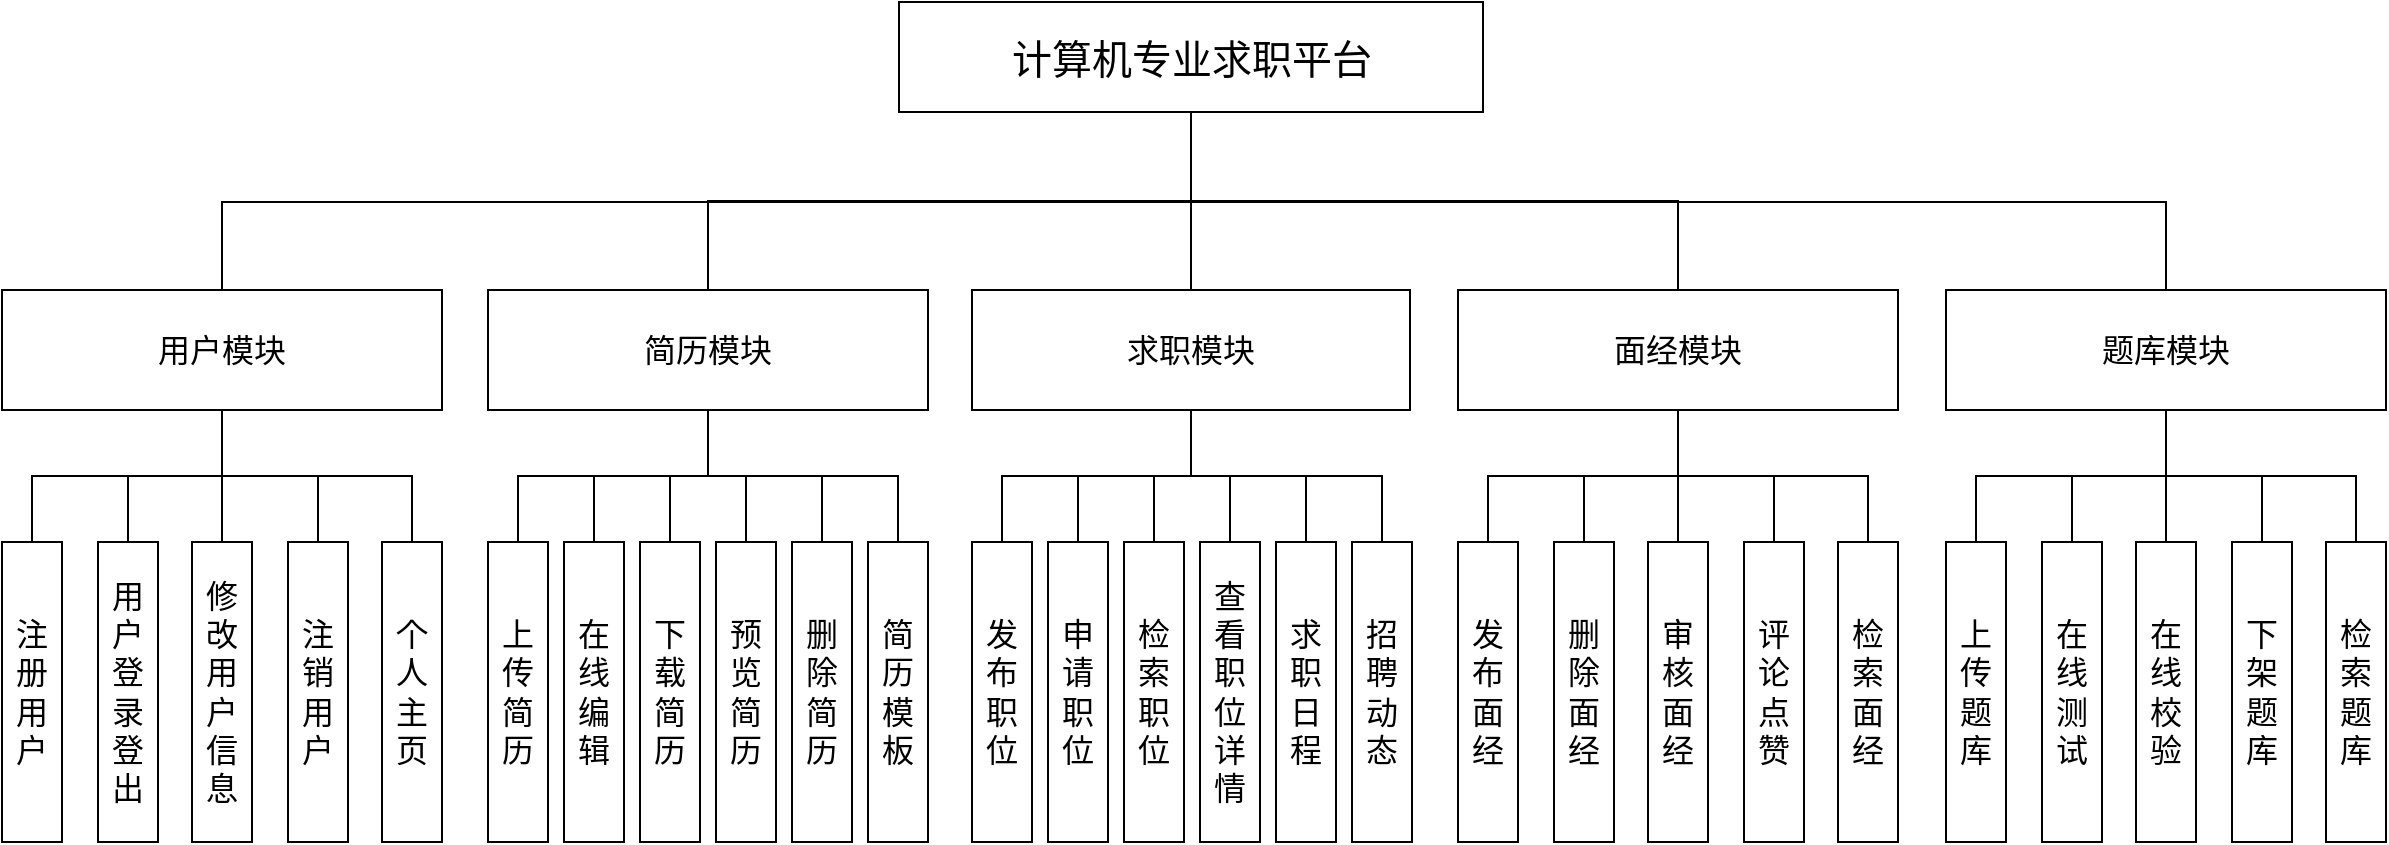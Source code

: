<mxfile version="24.2.2" type="github">
  <diagram name="第 1 页" id="hJ7yOUJo5qe-cg5y7-lt">
    <mxGraphModel dx="1747" dy="1074" grid="0" gridSize="10" guides="1" tooltips="1" connect="1" arrows="1" fold="1" page="0" pageScale="1" pageWidth="827" pageHeight="1169" math="0" shadow="0">
      <root>
        <mxCell id="0" />
        <mxCell id="1" parent="0" />
        <mxCell id="xK2FCAFTBLybnSxu_BJu-48" style="edgeStyle=orthogonalEdgeStyle;rounded=0;orthogonalLoop=1;jettySize=auto;html=1;endArrow=none;endFill=0;" edge="1" parent="1" source="xK2FCAFTBLybnSxu_BJu-1" target="xK2FCAFTBLybnSxu_BJu-40">
          <mxGeometry relative="1" as="geometry" />
        </mxCell>
        <mxCell id="xK2FCAFTBLybnSxu_BJu-49" style="edgeStyle=orthogonalEdgeStyle;rounded=0;orthogonalLoop=1;jettySize=auto;html=1;endArrow=none;endFill=0;" edge="1" parent="1" source="xK2FCAFTBLybnSxu_BJu-1" target="xK2FCAFTBLybnSxu_BJu-11">
          <mxGeometry relative="1" as="geometry" />
        </mxCell>
        <mxCell id="xK2FCAFTBLybnSxu_BJu-50" style="edgeStyle=orthogonalEdgeStyle;rounded=0;orthogonalLoop=1;jettySize=auto;html=1;endArrow=none;endFill=0;" edge="1" parent="1" source="xK2FCAFTBLybnSxu_BJu-1" target="xK2FCAFTBLybnSxu_BJu-19">
          <mxGeometry relative="1" as="geometry" />
        </mxCell>
        <mxCell id="xK2FCAFTBLybnSxu_BJu-51" style="edgeStyle=orthogonalEdgeStyle;rounded=0;orthogonalLoop=1;jettySize=auto;html=1;endArrow=none;endFill=0;" edge="1" parent="1" source="xK2FCAFTBLybnSxu_BJu-1" target="xK2FCAFTBLybnSxu_BJu-18">
          <mxGeometry relative="1" as="geometry">
            <Array as="points">
              <mxPoint x="535" y="96" />
              <mxPoint x="1022" y="96" />
            </Array>
          </mxGeometry>
        </mxCell>
        <mxCell id="xK2FCAFTBLybnSxu_BJu-52" style="edgeStyle=orthogonalEdgeStyle;rounded=0;orthogonalLoop=1;jettySize=auto;html=1;endArrow=none;endFill=0;" edge="1" parent="1" source="xK2FCAFTBLybnSxu_BJu-1" target="xK2FCAFTBLybnSxu_BJu-3">
          <mxGeometry relative="1" as="geometry">
            <Array as="points">
              <mxPoint x="535" y="96" />
              <mxPoint x="50" y="96" />
            </Array>
          </mxGeometry>
        </mxCell>
        <mxCell id="xK2FCAFTBLybnSxu_BJu-1" value="&lt;font style=&quot;font-size: 20px;&quot;&gt;计算机专业求职平台&lt;/font&gt;" style="rounded=0;whiteSpace=wrap;html=1;" vertex="1" parent="1">
          <mxGeometry x="388.5" y="-4" width="292" height="55" as="geometry" />
        </mxCell>
        <mxCell id="xK2FCAFTBLybnSxu_BJu-68" style="edgeStyle=orthogonalEdgeStyle;rounded=0;orthogonalLoop=1;jettySize=auto;html=1;endArrow=none;endFill=0;" edge="1" parent="1" source="xK2FCAFTBLybnSxu_BJu-3" target="xK2FCAFTBLybnSxu_BJu-7">
          <mxGeometry relative="1" as="geometry" />
        </mxCell>
        <mxCell id="xK2FCAFTBLybnSxu_BJu-69" style="edgeStyle=orthogonalEdgeStyle;rounded=0;orthogonalLoop=1;jettySize=auto;html=1;endArrow=none;endFill=0;" edge="1" parent="1" source="xK2FCAFTBLybnSxu_BJu-3" target="xK2FCAFTBLybnSxu_BJu-8">
          <mxGeometry relative="1" as="geometry" />
        </mxCell>
        <mxCell id="xK2FCAFTBLybnSxu_BJu-70" style="edgeStyle=orthogonalEdgeStyle;rounded=0;orthogonalLoop=1;jettySize=auto;html=1;endArrow=none;endFill=0;" edge="1" parent="1" source="xK2FCAFTBLybnSxu_BJu-3" target="xK2FCAFTBLybnSxu_BJu-47">
          <mxGeometry relative="1" as="geometry" />
        </mxCell>
        <mxCell id="xK2FCAFTBLybnSxu_BJu-71" style="edgeStyle=orthogonalEdgeStyle;rounded=0;orthogonalLoop=1;jettySize=auto;html=1;endArrow=none;endFill=0;" edge="1" parent="1" source="xK2FCAFTBLybnSxu_BJu-3" target="xK2FCAFTBLybnSxu_BJu-5">
          <mxGeometry relative="1" as="geometry" />
        </mxCell>
        <mxCell id="xK2FCAFTBLybnSxu_BJu-72" style="edgeStyle=orthogonalEdgeStyle;rounded=0;orthogonalLoop=1;jettySize=auto;html=1;endArrow=none;endFill=0;" edge="1" parent="1" source="xK2FCAFTBLybnSxu_BJu-3" target="xK2FCAFTBLybnSxu_BJu-4">
          <mxGeometry relative="1" as="geometry" />
        </mxCell>
        <mxCell id="xK2FCAFTBLybnSxu_BJu-3" value="&lt;font style=&quot;font-size: 16px;&quot;&gt;用户模块&lt;/font&gt;" style="rounded=0;whiteSpace=wrap;html=1;" vertex="1" parent="1">
          <mxGeometry x="-60" y="140" width="220" height="60" as="geometry" />
        </mxCell>
        <mxCell id="xK2FCAFTBLybnSxu_BJu-4" value="&lt;font style=&quot;font-size: 16px;&quot;&gt;注册用户&lt;/font&gt;" style="rounded=0;whiteSpace=wrap;html=1;" vertex="1" parent="1">
          <mxGeometry x="-60" y="266" width="30" height="150" as="geometry" />
        </mxCell>
        <mxCell id="xK2FCAFTBLybnSxu_BJu-5" value="&lt;span style=&quot;font-size: 16px;&quot;&gt;用户登录登出&lt;/span&gt;" style="rounded=0;whiteSpace=wrap;html=1;" vertex="1" parent="1">
          <mxGeometry x="-12" y="266" width="30" height="150" as="geometry" />
        </mxCell>
        <mxCell id="xK2FCAFTBLybnSxu_BJu-7" value="&lt;span style=&quot;font-size: 16px;&quot;&gt;修改用户信息&lt;/span&gt;" style="rounded=0;whiteSpace=wrap;html=1;" vertex="1" parent="1">
          <mxGeometry x="35" y="266" width="30" height="150" as="geometry" />
        </mxCell>
        <mxCell id="xK2FCAFTBLybnSxu_BJu-8" value="&lt;span style=&quot;font-size: 16px;&quot;&gt;注销用户&lt;/span&gt;" style="rounded=0;whiteSpace=wrap;html=1;" vertex="1" parent="1">
          <mxGeometry x="83" y="266" width="30" height="150" as="geometry" />
        </mxCell>
        <mxCell id="xK2FCAFTBLybnSxu_BJu-60" style="edgeStyle=orthogonalEdgeStyle;rounded=0;orthogonalLoop=1;jettySize=auto;html=1;endArrow=none;endFill=0;" edge="1" parent="1" source="xK2FCAFTBLybnSxu_BJu-11" target="xK2FCAFTBLybnSxu_BJu-15">
          <mxGeometry relative="1" as="geometry" />
        </mxCell>
        <mxCell id="xK2FCAFTBLybnSxu_BJu-61" style="edgeStyle=orthogonalEdgeStyle;rounded=0;orthogonalLoop=1;jettySize=auto;html=1;endArrow=none;endFill=0;" edge="1" parent="1" source="xK2FCAFTBLybnSxu_BJu-11" target="xK2FCAFTBLybnSxu_BJu-16">
          <mxGeometry relative="1" as="geometry" />
        </mxCell>
        <mxCell id="xK2FCAFTBLybnSxu_BJu-62" style="edgeStyle=orthogonalEdgeStyle;rounded=0;orthogonalLoop=1;jettySize=auto;html=1;endArrow=none;endFill=0;" edge="1" parent="1" source="xK2FCAFTBLybnSxu_BJu-11" target="xK2FCAFTBLybnSxu_BJu-20">
          <mxGeometry relative="1" as="geometry" />
        </mxCell>
        <mxCell id="xK2FCAFTBLybnSxu_BJu-63" style="edgeStyle=orthogonalEdgeStyle;rounded=0;orthogonalLoop=1;jettySize=auto;html=1;endArrow=none;endFill=0;" edge="1" parent="1" source="xK2FCAFTBLybnSxu_BJu-11" target="xK2FCAFTBLybnSxu_BJu-17">
          <mxGeometry relative="1" as="geometry" />
        </mxCell>
        <mxCell id="xK2FCAFTBLybnSxu_BJu-64" style="edgeStyle=orthogonalEdgeStyle;rounded=0;orthogonalLoop=1;jettySize=auto;html=1;endArrow=none;endFill=0;" edge="1" parent="1" source="xK2FCAFTBLybnSxu_BJu-11" target="xK2FCAFTBLybnSxu_BJu-13">
          <mxGeometry relative="1" as="geometry" />
        </mxCell>
        <mxCell id="xK2FCAFTBLybnSxu_BJu-65" style="edgeStyle=orthogonalEdgeStyle;rounded=0;orthogonalLoop=1;jettySize=auto;html=1;endArrow=none;endFill=0;" edge="1" parent="1" source="xK2FCAFTBLybnSxu_BJu-11" target="xK2FCAFTBLybnSxu_BJu-12">
          <mxGeometry relative="1" as="geometry" />
        </mxCell>
        <mxCell id="xK2FCAFTBLybnSxu_BJu-11" value="&lt;font style=&quot;font-size: 16px;&quot;&gt;简历模块&lt;/font&gt;" style="rounded=0;whiteSpace=wrap;html=1;" vertex="1" parent="1">
          <mxGeometry x="183" y="140" width="220" height="60" as="geometry" />
        </mxCell>
        <mxCell id="xK2FCAFTBLybnSxu_BJu-12" value="&lt;font style=&quot;font-size: 16px;&quot;&gt;上传简历&lt;/font&gt;" style="rounded=0;whiteSpace=wrap;html=1;" vertex="1" parent="1">
          <mxGeometry x="183" y="266" width="30" height="150" as="geometry" />
        </mxCell>
        <mxCell id="xK2FCAFTBLybnSxu_BJu-13" value="&lt;font style=&quot;font-size: 16px;&quot;&gt;在线编辑&lt;/font&gt;" style="rounded=0;whiteSpace=wrap;html=1;" vertex="1" parent="1">
          <mxGeometry x="221" y="266" width="30" height="150" as="geometry" />
        </mxCell>
        <mxCell id="xK2FCAFTBLybnSxu_BJu-15" value="&lt;font style=&quot;font-size: 16px;&quot;&gt;下载简历&lt;/font&gt;" style="rounded=0;whiteSpace=wrap;html=1;" vertex="1" parent="1">
          <mxGeometry x="259" y="266" width="30" height="150" as="geometry" />
        </mxCell>
        <mxCell id="xK2FCAFTBLybnSxu_BJu-16" value="&lt;font style=&quot;font-size: 16px;&quot;&gt;预览简历&lt;/font&gt;" style="rounded=0;whiteSpace=wrap;html=1;" vertex="1" parent="1">
          <mxGeometry x="297" y="266" width="30" height="150" as="geometry" />
        </mxCell>
        <mxCell id="xK2FCAFTBLybnSxu_BJu-17" value="&lt;font style=&quot;font-size: 16px;&quot;&gt;简历模板&lt;/font&gt;" style="rounded=0;whiteSpace=wrap;html=1;" vertex="1" parent="1">
          <mxGeometry x="373" y="266" width="30" height="150" as="geometry" />
        </mxCell>
        <mxCell id="xK2FCAFTBLybnSxu_BJu-78" style="edgeStyle=orthogonalEdgeStyle;rounded=0;orthogonalLoop=1;jettySize=auto;html=1;endArrow=none;endFill=0;" edge="1" parent="1" source="xK2FCAFTBLybnSxu_BJu-18" target="xK2FCAFTBLybnSxu_BJu-26">
          <mxGeometry relative="1" as="geometry" />
        </mxCell>
        <mxCell id="xK2FCAFTBLybnSxu_BJu-79" style="edgeStyle=orthogonalEdgeStyle;rounded=0;orthogonalLoop=1;jettySize=auto;html=1;endArrow=none;endFill=0;" edge="1" parent="1" source="xK2FCAFTBLybnSxu_BJu-18" target="xK2FCAFTBLybnSxu_BJu-23">
          <mxGeometry relative="1" as="geometry" />
        </mxCell>
        <mxCell id="xK2FCAFTBLybnSxu_BJu-81" style="edgeStyle=orthogonalEdgeStyle;rounded=0;orthogonalLoop=1;jettySize=auto;html=1;endArrow=none;endFill=0;" edge="1" parent="1" source="xK2FCAFTBLybnSxu_BJu-18" target="xK2FCAFTBLybnSxu_BJu-22">
          <mxGeometry relative="1" as="geometry" />
        </mxCell>
        <mxCell id="xK2FCAFTBLybnSxu_BJu-82" style="edgeStyle=orthogonalEdgeStyle;rounded=0;orthogonalLoop=1;jettySize=auto;html=1;endArrow=none;endFill=0;" edge="1" parent="1" source="xK2FCAFTBLybnSxu_BJu-18" target="xK2FCAFTBLybnSxu_BJu-24">
          <mxGeometry relative="1" as="geometry" />
        </mxCell>
        <mxCell id="xK2FCAFTBLybnSxu_BJu-83" style="edgeStyle=orthogonalEdgeStyle;rounded=0;orthogonalLoop=1;jettySize=auto;html=1;endArrow=none;endFill=0;" edge="1" parent="1" source="xK2FCAFTBLybnSxu_BJu-18" target="xK2FCAFTBLybnSxu_BJu-25">
          <mxGeometry relative="1" as="geometry" />
        </mxCell>
        <mxCell id="xK2FCAFTBLybnSxu_BJu-18" value="&lt;font style=&quot;font-size: 16px;&quot;&gt;题库模块&lt;/font&gt;" style="rounded=0;whiteSpace=wrap;html=1;" vertex="1" parent="1">
          <mxGeometry x="912" y="140" width="220" height="60" as="geometry" />
        </mxCell>
        <mxCell id="xK2FCAFTBLybnSxu_BJu-73" style="edgeStyle=orthogonalEdgeStyle;rounded=0;orthogonalLoop=1;jettySize=auto;html=1;endArrow=none;endFill=0;" edge="1" parent="1" source="xK2FCAFTBLybnSxu_BJu-19" target="xK2FCAFTBLybnSxu_BJu-29">
          <mxGeometry relative="1" as="geometry" />
        </mxCell>
        <mxCell id="xK2FCAFTBLybnSxu_BJu-74" style="edgeStyle=orthogonalEdgeStyle;rounded=0;orthogonalLoop=1;jettySize=auto;html=1;endArrow=none;endFill=0;" edge="1" parent="1" source="xK2FCAFTBLybnSxu_BJu-19" target="xK2FCAFTBLybnSxu_BJu-30">
          <mxGeometry relative="1" as="geometry" />
        </mxCell>
        <mxCell id="xK2FCAFTBLybnSxu_BJu-75" style="edgeStyle=orthogonalEdgeStyle;rounded=0;orthogonalLoop=1;jettySize=auto;html=1;endArrow=none;endFill=0;" edge="1" parent="1" source="xK2FCAFTBLybnSxu_BJu-19" target="xK2FCAFTBLybnSxu_BJu-31">
          <mxGeometry relative="1" as="geometry" />
        </mxCell>
        <mxCell id="xK2FCAFTBLybnSxu_BJu-76" style="edgeStyle=orthogonalEdgeStyle;rounded=0;orthogonalLoop=1;jettySize=auto;html=1;endArrow=none;endFill=0;" edge="1" parent="1" source="xK2FCAFTBLybnSxu_BJu-19" target="xK2FCAFTBLybnSxu_BJu-28">
          <mxGeometry relative="1" as="geometry" />
        </mxCell>
        <mxCell id="xK2FCAFTBLybnSxu_BJu-77" style="edgeStyle=orthogonalEdgeStyle;rounded=0;orthogonalLoop=1;jettySize=auto;html=1;endArrow=none;endFill=0;" edge="1" parent="1" source="xK2FCAFTBLybnSxu_BJu-19" target="xK2FCAFTBLybnSxu_BJu-27">
          <mxGeometry relative="1" as="geometry" />
        </mxCell>
        <mxCell id="xK2FCAFTBLybnSxu_BJu-19" value="&lt;font style=&quot;font-size: 16px;&quot;&gt;面经模块&lt;/font&gt;" style="rounded=0;whiteSpace=wrap;html=1;" vertex="1" parent="1">
          <mxGeometry x="668" y="140" width="220" height="60" as="geometry" />
        </mxCell>
        <mxCell id="xK2FCAFTBLybnSxu_BJu-20" value="&lt;font style=&quot;font-size: 16px;&quot;&gt;删除简历&lt;/font&gt;" style="rounded=0;whiteSpace=wrap;html=1;" vertex="1" parent="1">
          <mxGeometry x="335" y="266" width="30" height="150" as="geometry" />
        </mxCell>
        <mxCell id="xK2FCAFTBLybnSxu_BJu-22" value="&lt;font style=&quot;font-size: 16px;&quot;&gt;上传题库&lt;/font&gt;" style="rounded=0;whiteSpace=wrap;html=1;" vertex="1" parent="1">
          <mxGeometry x="912" y="266" width="30" height="150" as="geometry" />
        </mxCell>
        <mxCell id="xK2FCAFTBLybnSxu_BJu-23" value="&lt;font style=&quot;font-size: 16px;&quot;&gt;在线测试&lt;/font&gt;" style="rounded=0;whiteSpace=wrap;html=1;" vertex="1" parent="1">
          <mxGeometry x="960" y="266" width="30" height="150" as="geometry" />
        </mxCell>
        <mxCell id="xK2FCAFTBLybnSxu_BJu-24" value="&lt;span style=&quot;font-size: 16px;&quot;&gt;下架题库&lt;/span&gt;" style="rounded=0;whiteSpace=wrap;html=1;" vertex="1" parent="1">
          <mxGeometry x="1055" y="266" width="30" height="150" as="geometry" />
        </mxCell>
        <mxCell id="xK2FCAFTBLybnSxu_BJu-25" value="&lt;span style=&quot;font-size: 16px;&quot;&gt;检索题库&lt;/span&gt;" style="rounded=0;whiteSpace=wrap;html=1;" vertex="1" parent="1">
          <mxGeometry x="1102" y="266" width="30" height="150" as="geometry" />
        </mxCell>
        <mxCell id="xK2FCAFTBLybnSxu_BJu-26" value="&lt;font style=&quot;font-size: 16px;&quot;&gt;在线校验&lt;/font&gt;" style="rounded=0;whiteSpace=wrap;html=1;" vertex="1" parent="1">
          <mxGeometry x="1007" y="266" width="30" height="150" as="geometry" />
        </mxCell>
        <mxCell id="xK2FCAFTBLybnSxu_BJu-27" value="&lt;span style=&quot;font-size: 16px;&quot;&gt;发布面经&lt;/span&gt;" style="rounded=0;whiteSpace=wrap;html=1;" vertex="1" parent="1">
          <mxGeometry x="668" y="266" width="30" height="150" as="geometry" />
        </mxCell>
        <mxCell id="xK2FCAFTBLybnSxu_BJu-28" value="&lt;span style=&quot;font-size: 16px;&quot;&gt;删除面经&lt;/span&gt;" style="rounded=0;whiteSpace=wrap;html=1;" vertex="1" parent="1">
          <mxGeometry x="716" y="266" width="30" height="150" as="geometry" />
        </mxCell>
        <mxCell id="xK2FCAFTBLybnSxu_BJu-29" value="&lt;span style=&quot;font-size: 16px;&quot;&gt;审核面经&lt;/span&gt;" style="rounded=0;whiteSpace=wrap;html=1;" vertex="1" parent="1">
          <mxGeometry x="763" y="266" width="30" height="150" as="geometry" />
        </mxCell>
        <mxCell id="xK2FCAFTBLybnSxu_BJu-30" value="&lt;span style=&quot;font-size: 16px;&quot;&gt;评论点赞&lt;/span&gt;" style="rounded=0;whiteSpace=wrap;html=1;" vertex="1" parent="1">
          <mxGeometry x="811" y="266" width="30" height="150" as="geometry" />
        </mxCell>
        <mxCell id="xK2FCAFTBLybnSxu_BJu-31" value="&lt;span style=&quot;font-size: 16px;&quot;&gt;检索面经&lt;/span&gt;" style="rounded=0;whiteSpace=wrap;html=1;" vertex="1" parent="1">
          <mxGeometry x="858" y="266" width="30" height="150" as="geometry" />
        </mxCell>
        <mxCell id="xK2FCAFTBLybnSxu_BJu-53" style="edgeStyle=orthogonalEdgeStyle;rounded=0;orthogonalLoop=1;jettySize=auto;html=1;endArrow=none;endFill=0;" edge="1" parent="1" source="xK2FCAFTBLybnSxu_BJu-40" target="xK2FCAFTBLybnSxu_BJu-45">
          <mxGeometry relative="1" as="geometry" />
        </mxCell>
        <mxCell id="xK2FCAFTBLybnSxu_BJu-54" style="edgeStyle=orthogonalEdgeStyle;rounded=0;orthogonalLoop=1;jettySize=auto;html=1;endArrow=none;endFill=0;" edge="1" parent="1" source="xK2FCAFTBLybnSxu_BJu-40" target="xK2FCAFTBLybnSxu_BJu-46">
          <mxGeometry relative="1" as="geometry" />
        </mxCell>
        <mxCell id="xK2FCAFTBLybnSxu_BJu-55" style="edgeStyle=orthogonalEdgeStyle;rounded=0;orthogonalLoop=1;jettySize=auto;html=1;endArrow=none;endFill=0;" edge="1" parent="1" source="xK2FCAFTBLybnSxu_BJu-40" target="xK2FCAFTBLybnSxu_BJu-41">
          <mxGeometry relative="1" as="geometry" />
        </mxCell>
        <mxCell id="xK2FCAFTBLybnSxu_BJu-56" style="edgeStyle=orthogonalEdgeStyle;rounded=0;orthogonalLoop=1;jettySize=auto;html=1;endArrow=none;endFill=0;" edge="1" parent="1" source="xK2FCAFTBLybnSxu_BJu-40" target="xK2FCAFTBLybnSxu_BJu-42">
          <mxGeometry relative="1" as="geometry" />
        </mxCell>
        <mxCell id="xK2FCAFTBLybnSxu_BJu-58" style="edgeStyle=orthogonalEdgeStyle;rounded=0;orthogonalLoop=1;jettySize=auto;html=1;endArrow=none;endFill=0;" edge="1" parent="1" source="xK2FCAFTBLybnSxu_BJu-40" target="xK2FCAFTBLybnSxu_BJu-44">
          <mxGeometry relative="1" as="geometry" />
        </mxCell>
        <mxCell id="xK2FCAFTBLybnSxu_BJu-59" style="edgeStyle=orthogonalEdgeStyle;rounded=0;orthogonalLoop=1;jettySize=auto;html=1;endArrow=none;endFill=0;" edge="1" parent="1" source="xK2FCAFTBLybnSxu_BJu-40" target="xK2FCAFTBLybnSxu_BJu-43">
          <mxGeometry relative="1" as="geometry" />
        </mxCell>
        <mxCell id="xK2FCAFTBLybnSxu_BJu-40" value="&lt;font style=&quot;font-size: 16px;&quot;&gt;求职模块&lt;/font&gt;" style="rounded=0;whiteSpace=wrap;html=1;" vertex="1" parent="1">
          <mxGeometry x="425" y="140" width="219" height="60" as="geometry" />
        </mxCell>
        <mxCell id="xK2FCAFTBLybnSxu_BJu-41" value="&lt;span style=&quot;font-size: 16px;&quot;&gt;求职日程&lt;/span&gt;" style="rounded=0;whiteSpace=wrap;html=1;" vertex="1" parent="1">
          <mxGeometry x="577" y="266" width="30" height="150" as="geometry" />
        </mxCell>
        <mxCell id="xK2FCAFTBLybnSxu_BJu-42" value="&lt;span style=&quot;font-size: 16px;&quot;&gt;招聘动态&lt;/span&gt;" style="rounded=0;whiteSpace=wrap;html=1;" vertex="1" parent="1">
          <mxGeometry x="615" y="266" width="30" height="150" as="geometry" />
        </mxCell>
        <mxCell id="xK2FCAFTBLybnSxu_BJu-43" value="&lt;span style=&quot;font-size: 16px;&quot;&gt;发布职位&lt;/span&gt;" style="rounded=0;whiteSpace=wrap;html=1;" vertex="1" parent="1">
          <mxGeometry x="425" y="266" width="30" height="150" as="geometry" />
        </mxCell>
        <mxCell id="xK2FCAFTBLybnSxu_BJu-44" value="&lt;span style=&quot;font-size: 16px;&quot;&gt;申请职位&lt;/span&gt;" style="rounded=0;whiteSpace=wrap;html=1;" vertex="1" parent="1">
          <mxGeometry x="463" y="266" width="30" height="150" as="geometry" />
        </mxCell>
        <mxCell id="xK2FCAFTBLybnSxu_BJu-45" value="&lt;span style=&quot;font-size: 16px;&quot;&gt;检索职位&lt;/span&gt;" style="rounded=0;whiteSpace=wrap;html=1;" vertex="1" parent="1">
          <mxGeometry x="501" y="266" width="30" height="150" as="geometry" />
        </mxCell>
        <mxCell id="xK2FCAFTBLybnSxu_BJu-46" value="&lt;span style=&quot;font-size: 16px;&quot;&gt;查看职位详情&lt;/span&gt;" style="rounded=0;whiteSpace=wrap;html=1;" vertex="1" parent="1">
          <mxGeometry x="539" y="266" width="30" height="150" as="geometry" />
        </mxCell>
        <mxCell id="xK2FCAFTBLybnSxu_BJu-47" value="&lt;span style=&quot;font-size: 16px;&quot;&gt;个人主页&lt;/span&gt;" style="rounded=0;whiteSpace=wrap;html=1;" vertex="1" parent="1">
          <mxGeometry x="130" y="266" width="30" height="150" as="geometry" />
        </mxCell>
      </root>
    </mxGraphModel>
  </diagram>
</mxfile>

